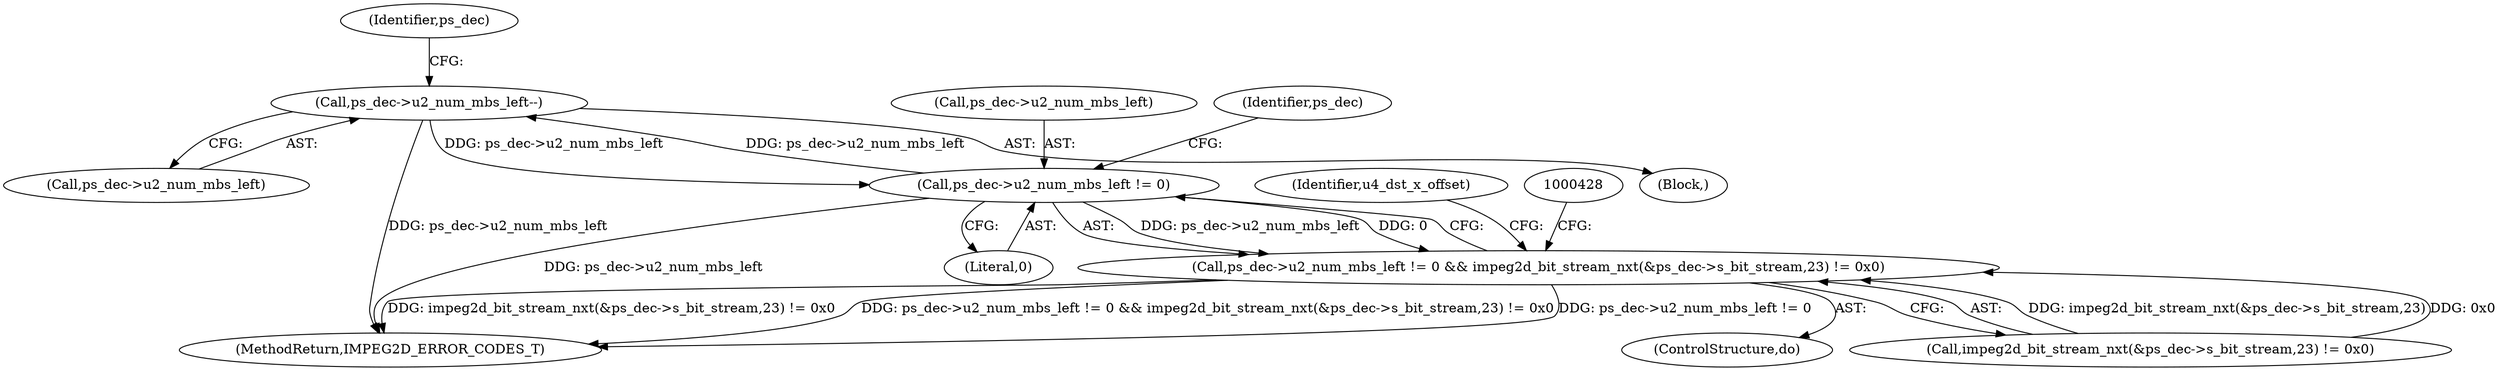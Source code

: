 digraph "0_Android_ffab15eb80630dc799eb410855c93525b75233c3_1@pointer" {
"1000367" [label="(Call,ps_dec->u2_num_mbs_left--)"];
"1000413" [label="(Call,ps_dec->u2_num_mbs_left != 0)"];
"1000367" [label="(Call,ps_dec->u2_num_mbs_left--)"];
"1000412" [label="(Call,ps_dec->u2_num_mbs_left != 0 && impeg2d_bit_stream_nxt(&ps_dec->s_bit_stream,23) != 0x0)"];
"1000413" [label="(Call,ps_dec->u2_num_mbs_left != 0)"];
"1000173" [label="(Identifier,u4_dst_x_offset)"];
"1000417" [label="(Literal,0)"];
"1000412" [label="(Call,ps_dec->u2_num_mbs_left != 0 && impeg2d_bit_stream_nxt(&ps_dec->s_bit_stream,23) != 0x0)"];
"1000430" [label="(MethodReturn,IMPEG2D_ERROR_CODES_T)"];
"1000367" [label="(Call,ps_dec->u2_num_mbs_left--)"];
"1000414" [label="(Call,ps_dec->u2_num_mbs_left)"];
"1000166" [label="(Block,)"];
"1000165" [label="(ControlStructure,do)"];
"1000373" [label="(Identifier,ps_dec)"];
"1000422" [label="(Identifier,ps_dec)"];
"1000418" [label="(Call,impeg2d_bit_stream_nxt(&ps_dec->s_bit_stream,23) != 0x0)"];
"1000368" [label="(Call,ps_dec->u2_num_mbs_left)"];
"1000367" -> "1000166"  [label="AST: "];
"1000367" -> "1000368"  [label="CFG: "];
"1000368" -> "1000367"  [label="AST: "];
"1000373" -> "1000367"  [label="CFG: "];
"1000367" -> "1000430"  [label="DDG: ps_dec->u2_num_mbs_left"];
"1000413" -> "1000367"  [label="DDG: ps_dec->u2_num_mbs_left"];
"1000367" -> "1000413"  [label="DDG: ps_dec->u2_num_mbs_left"];
"1000413" -> "1000412"  [label="AST: "];
"1000413" -> "1000417"  [label="CFG: "];
"1000414" -> "1000413"  [label="AST: "];
"1000417" -> "1000413"  [label="AST: "];
"1000422" -> "1000413"  [label="CFG: "];
"1000412" -> "1000413"  [label="CFG: "];
"1000413" -> "1000430"  [label="DDG: ps_dec->u2_num_mbs_left"];
"1000413" -> "1000412"  [label="DDG: ps_dec->u2_num_mbs_left"];
"1000413" -> "1000412"  [label="DDG: 0"];
"1000412" -> "1000165"  [label="AST: "];
"1000412" -> "1000418"  [label="CFG: "];
"1000418" -> "1000412"  [label="AST: "];
"1000173" -> "1000412"  [label="CFG: "];
"1000428" -> "1000412"  [label="CFG: "];
"1000412" -> "1000430"  [label="DDG: ps_dec->u2_num_mbs_left != 0 && impeg2d_bit_stream_nxt(&ps_dec->s_bit_stream,23) != 0x0"];
"1000412" -> "1000430"  [label="DDG: ps_dec->u2_num_mbs_left != 0"];
"1000412" -> "1000430"  [label="DDG: impeg2d_bit_stream_nxt(&ps_dec->s_bit_stream,23) != 0x0"];
"1000418" -> "1000412"  [label="DDG: impeg2d_bit_stream_nxt(&ps_dec->s_bit_stream,23)"];
"1000418" -> "1000412"  [label="DDG: 0x0"];
}
